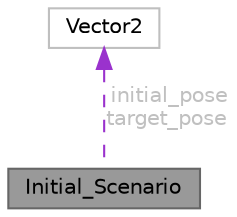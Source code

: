 digraph "Initial_Scenario"
{
 // LATEX_PDF_SIZE
  bgcolor="transparent";
  edge [fontname=Helvetica,fontsize=10,labelfontname=Helvetica,labelfontsize=10];
  node [fontname=Helvetica,fontsize=10,shape=box,height=0.2,width=0.4];
  Node1 [id="Node000001",label="Initial_Scenario",height=0.2,width=0.4,color="gray40", fillcolor="grey60", style="filled", fontcolor="black",tooltip=" "];
  Node2 -> Node1 [id="edge1_Node000001_Node000002",dir="back",color="darkorchid3",style="dashed",tooltip=" ",label=" initial_pose\ntarget_pose",fontcolor="grey" ];
  Node2 [id="Node000002",label="Vector2",height=0.2,width=0.4,color="grey75", fillcolor="white", style="filled",URL="$struct_vector2.html",tooltip=" "];
}
